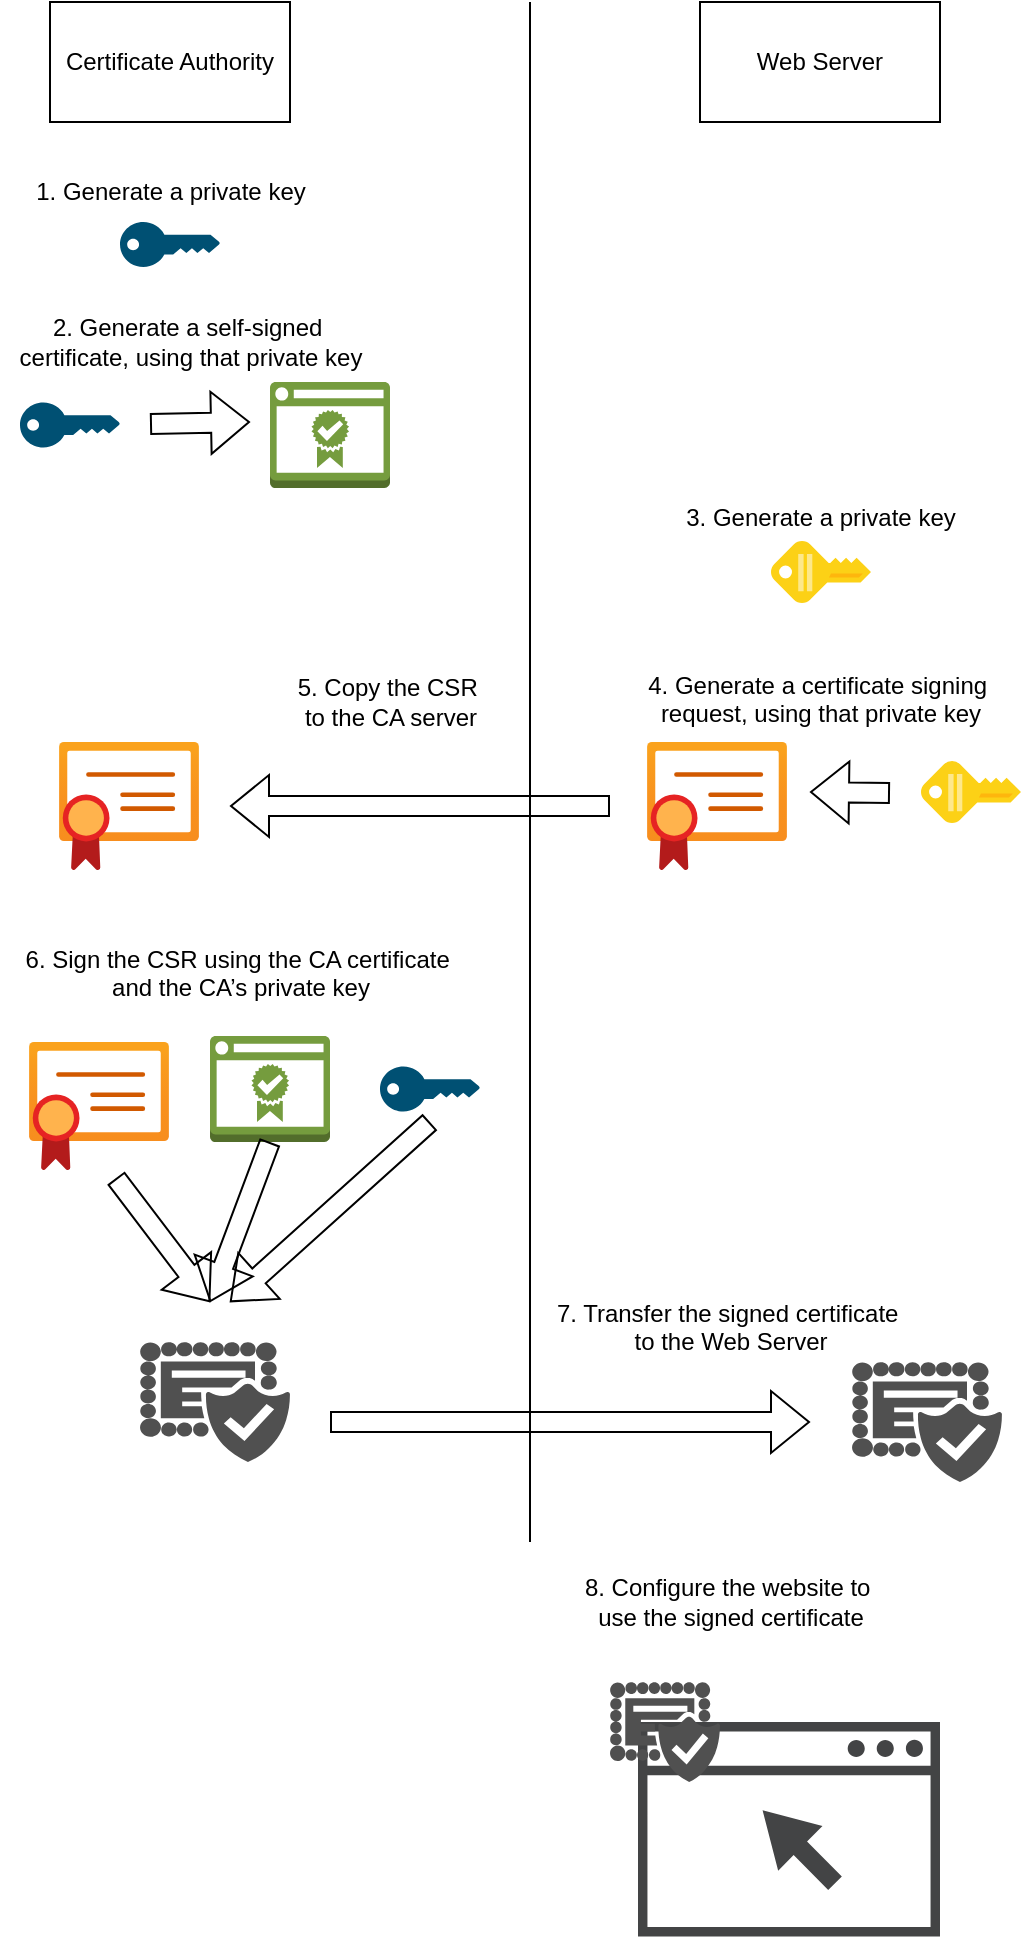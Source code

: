 <mxfile version="24.7.14">
  <diagram name="Page-1" id="AiL7bZ7KbTt2Lz5zMGhq">
    <mxGraphModel dx="1434" dy="732" grid="1" gridSize="10" guides="1" tooltips="1" connect="1" arrows="1" fold="1" page="1" pageScale="1" pageWidth="550" pageHeight="1100" math="0" shadow="0">
      <root>
        <mxCell id="0" />
        <mxCell id="1" parent="0" />
        <mxCell id="5FGAoFtcvU65pEh_txBX-4" value="Certificate Authority" style="rounded=0;whiteSpace=wrap;html=1;" vertex="1" parent="1">
          <mxGeometry x="40" y="40" width="120" height="60" as="geometry" />
        </mxCell>
        <mxCell id="5FGAoFtcvU65pEh_txBX-5" value="Web Server" style="rounded=0;whiteSpace=wrap;html=1;" vertex="1" parent="1">
          <mxGeometry x="365" y="40" width="120" height="60" as="geometry" />
        </mxCell>
        <mxCell id="5FGAoFtcvU65pEh_txBX-7" value="1. Generate a private key" style="text;html=1;align=center;verticalAlign=middle;resizable=0;points=[];autosize=1;strokeColor=none;fillColor=none;" vertex="1" parent="1">
          <mxGeometry x="20" y="120" width="160" height="30" as="geometry" />
        </mxCell>
        <mxCell id="5FGAoFtcvU65pEh_txBX-8" value="2. Generate a self-signed&amp;nbsp;&lt;div&gt;certificate,&amp;nbsp;&lt;span style=&quot;background-color: initial;&quot;&gt;using that private key&lt;/span&gt;&lt;/div&gt;" style="text;html=1;align=center;verticalAlign=middle;resizable=0;points=[];autosize=1;strokeColor=none;fillColor=none;" vertex="1" parent="1">
          <mxGeometry x="15" y="190" width="190" height="40" as="geometry" />
        </mxCell>
        <mxCell id="5FGAoFtcvU65pEh_txBX-9" value="" style="points=[[0,0.5,0],[0.24,0,0],[0.5,0.28,0],[0.995,0.475,0],[0.5,0.72,0],[0.24,1,0]];verticalLabelPosition=bottom;sketch=0;html=1;verticalAlign=top;aspect=fixed;align=center;pointerEvents=1;shape=mxgraph.cisco19.key;fillColor=#005073;strokeColor=none;" vertex="1" parent="1">
          <mxGeometry x="75" y="150" width="50" height="22.5" as="geometry" />
        </mxCell>
        <mxCell id="5FGAoFtcvU65pEh_txBX-10" value="" style="outlineConnect=0;dashed=0;verticalLabelPosition=bottom;verticalAlign=top;align=center;html=1;shape=mxgraph.aws3.certificate_manager_2;fillColor=#759C3E;gradientColor=none;" vertex="1" parent="1">
          <mxGeometry x="150" y="230" width="60" height="53" as="geometry" />
        </mxCell>
        <mxCell id="5FGAoFtcvU65pEh_txBX-11" value="" style="points=[[0,0.5,0],[0.24,0,0],[0.5,0.28,0],[0.995,0.475,0],[0.5,0.72,0],[0.24,1,0]];verticalLabelPosition=bottom;sketch=0;html=1;verticalAlign=top;aspect=fixed;align=center;pointerEvents=1;shape=mxgraph.cisco19.key;fillColor=#005073;strokeColor=none;" vertex="1" parent="1">
          <mxGeometry x="25" y="240.25" width="50" height="22.5" as="geometry" />
        </mxCell>
        <mxCell id="5FGAoFtcvU65pEh_txBX-12" value="" style="shape=flexArrow;endArrow=classic;html=1;rounded=0;" edge="1" parent="1">
          <mxGeometry width="50" height="50" relative="1" as="geometry">
            <mxPoint x="90" y="251" as="sourcePoint" />
            <mxPoint x="140" y="250" as="targetPoint" />
          </mxGeometry>
        </mxCell>
        <mxCell id="5FGAoFtcvU65pEh_txBX-13" value="3. Generate a private key" style="text;html=1;align=center;verticalAlign=middle;resizable=0;points=[];autosize=1;strokeColor=none;fillColor=none;" vertex="1" parent="1">
          <mxGeometry x="345" y="283" width="160" height="30" as="geometry" />
        </mxCell>
        <mxCell id="5FGAoFtcvU65pEh_txBX-15" value="" style="image;sketch=0;aspect=fixed;html=1;points=[];align=center;fontSize=12;image=img/lib/mscae/Key.svg;rotation=-90;" vertex="1" parent="1">
          <mxGeometry x="410" y="300" width="31" height="50" as="geometry" />
        </mxCell>
        <mxCell id="5FGAoFtcvU65pEh_txBX-17" value="&lt;div&gt;4. Generate a certificate&amp;nbsp;&lt;span style=&quot;background-color: initial;&quot;&gt;signing&amp;nbsp;&lt;/span&gt;&lt;/div&gt;&lt;div&gt;&lt;span style=&quot;background-color: initial;&quot;&gt;request,&amp;nbsp;&lt;/span&gt;&lt;span style=&quot;background-color: initial;&quot;&gt;using that private key&lt;/span&gt;&lt;/div&gt;&lt;div&gt;&lt;br&gt;&lt;/div&gt;" style="text;html=1;align=center;verticalAlign=middle;resizable=0;points=[];autosize=1;strokeColor=none;fillColor=none;" vertex="1" parent="1">
          <mxGeometry x="325" y="366" width="200" height="60" as="geometry" />
        </mxCell>
        <mxCell id="5FGAoFtcvU65pEh_txBX-21" value="" style="group" vertex="1" connectable="0" parent="1">
          <mxGeometry x="334" y="410" width="74.5" height="64" as="geometry" />
        </mxCell>
        <mxCell id="5FGAoFtcvU65pEh_txBX-19" value="" style="image;aspect=fixed;html=1;points=[];align=center;fontSize=12;image=img/lib/azure2/app_services/App_Service_Certificates.svg;" vertex="1" parent="5FGAoFtcvU65pEh_txBX-21">
          <mxGeometry x="4.5" width="70" height="64" as="geometry" />
        </mxCell>
        <mxCell id="5FGAoFtcvU65pEh_txBX-20" value="" style="shape=image;html=1;verticalAlign=top;verticalLabelPosition=bottom;labelBackgroundColor=#ffffff;imageAspect=0;aspect=fixed;image=https://cdn1.iconfinder.com/data/icons/iconoir-vol-3/24/question-mark-circle-128.png" vertex="1" parent="5FGAoFtcvU65pEh_txBX-21">
          <mxGeometry y="20" width="40" height="40" as="geometry" />
        </mxCell>
        <mxCell id="5FGAoFtcvU65pEh_txBX-25" value="" style="shape=flexArrow;endArrow=classic;html=1;rounded=0;" edge="1" parent="1">
          <mxGeometry width="50" height="50" relative="1" as="geometry">
            <mxPoint x="320" y="442" as="sourcePoint" />
            <mxPoint x="130" y="442" as="targetPoint" />
          </mxGeometry>
        </mxCell>
        <mxCell id="5FGAoFtcvU65pEh_txBX-26" value="5. Copy the CSR&amp;nbsp;&lt;div&gt;to the CA server&lt;/div&gt;" style="text;html=1;align=center;verticalAlign=middle;resizable=0;points=[];autosize=1;strokeColor=none;fillColor=none;" vertex="1" parent="1">
          <mxGeometry x="150" y="370" width="120" height="40" as="geometry" />
        </mxCell>
        <mxCell id="5FGAoFtcvU65pEh_txBX-27" value="" style="group" vertex="1" connectable="0" parent="1">
          <mxGeometry x="40" y="410" width="74.5" height="64" as="geometry" />
        </mxCell>
        <mxCell id="5FGAoFtcvU65pEh_txBX-28" value="" style="image;aspect=fixed;html=1;points=[];align=center;fontSize=12;image=img/lib/azure2/app_services/App_Service_Certificates.svg;" vertex="1" parent="5FGAoFtcvU65pEh_txBX-27">
          <mxGeometry x="4.5" width="70" height="64" as="geometry" />
        </mxCell>
        <mxCell id="5FGAoFtcvU65pEh_txBX-29" value="" style="shape=image;html=1;verticalAlign=top;verticalLabelPosition=bottom;labelBackgroundColor=#ffffff;imageAspect=0;aspect=fixed;image=https://cdn1.iconfinder.com/data/icons/iconoir-vol-3/24/question-mark-circle-128.png" vertex="1" parent="5FGAoFtcvU65pEh_txBX-27">
          <mxGeometry y="20" width="40" height="40" as="geometry" />
        </mxCell>
        <mxCell id="5FGAoFtcvU65pEh_txBX-31" value="&lt;div&gt;6. Sign the CSR using the CA certificate&amp;nbsp;&lt;/div&gt;&lt;div&gt;and the CA’s private key&lt;/div&gt;&lt;div&gt;&lt;br&gt;&lt;/div&gt;" style="text;html=1;align=center;verticalAlign=middle;resizable=0;points=[];autosize=1;strokeColor=none;fillColor=none;" vertex="1" parent="1">
          <mxGeometry x="15" y="503" width="240" height="60" as="geometry" />
        </mxCell>
        <mxCell id="5FGAoFtcvU65pEh_txBX-32" value="" style="outlineConnect=0;dashed=0;verticalLabelPosition=bottom;verticalAlign=top;align=center;html=1;shape=mxgraph.aws3.certificate_manager_2;fillColor=#759C3E;gradientColor=none;" vertex="1" parent="1">
          <mxGeometry x="120" y="557" width="60" height="53" as="geometry" />
        </mxCell>
        <mxCell id="5FGAoFtcvU65pEh_txBX-33" value="" style="points=[[0,0.5,0],[0.24,0,0],[0.5,0.28,0],[0.995,0.475,0],[0.5,0.72,0],[0.24,1,0]];verticalLabelPosition=bottom;sketch=0;html=1;verticalAlign=top;aspect=fixed;align=center;pointerEvents=1;shape=mxgraph.cisco19.key;fillColor=#005073;strokeColor=none;" vertex="1" parent="1">
          <mxGeometry x="205" y="572.25" width="50" height="22.5" as="geometry" />
        </mxCell>
        <mxCell id="5FGAoFtcvU65pEh_txBX-34" value="" style="group" vertex="1" connectable="0" parent="1">
          <mxGeometry x="25" y="560" width="74.5" height="64" as="geometry" />
        </mxCell>
        <mxCell id="5FGAoFtcvU65pEh_txBX-35" value="" style="image;aspect=fixed;html=1;points=[];align=center;fontSize=12;image=img/lib/azure2/app_services/App_Service_Certificates.svg;" vertex="1" parent="5FGAoFtcvU65pEh_txBX-34">
          <mxGeometry x="4.5" width="70" height="64" as="geometry" />
        </mxCell>
        <mxCell id="5FGAoFtcvU65pEh_txBX-36" value="" style="shape=image;html=1;verticalAlign=top;verticalLabelPosition=bottom;labelBackgroundColor=#ffffff;imageAspect=0;aspect=fixed;image=https://cdn1.iconfinder.com/data/icons/iconoir-vol-3/24/question-mark-circle-128.png" vertex="1" parent="5FGAoFtcvU65pEh_txBX-34">
          <mxGeometry y="20" width="40" height="40" as="geometry" />
        </mxCell>
        <mxCell id="5FGAoFtcvU65pEh_txBX-38" value="" style="shape=flexArrow;endArrow=classic;html=1;rounded=0;exitX=0.621;exitY=1.063;exitDx=0;exitDy=0;exitPerimeter=0;" edge="1" parent="1" source="5FGAoFtcvU65pEh_txBX-35">
          <mxGeometry width="50" height="50" relative="1" as="geometry">
            <mxPoint x="64.5" y="644.75" as="sourcePoint" />
            <mxPoint x="120" y="690" as="targetPoint" />
          </mxGeometry>
        </mxCell>
        <mxCell id="5FGAoFtcvU65pEh_txBX-39" value="" style="shape=flexArrow;endArrow=classic;html=1;rounded=0;exitX=0.5;exitY=1;exitDx=0;exitDy=0;exitPerimeter=0;" edge="1" parent="1" source="5FGAoFtcvU65pEh_txBX-32">
          <mxGeometry width="50" height="50" relative="1" as="geometry">
            <mxPoint x="83" y="638" as="sourcePoint" />
            <mxPoint x="120" y="690" as="targetPoint" />
          </mxGeometry>
        </mxCell>
        <mxCell id="5FGAoFtcvU65pEh_txBX-40" value="" style="shape=flexArrow;endArrow=classic;html=1;rounded=0;" edge="1" parent="1">
          <mxGeometry width="50" height="50" relative="1" as="geometry">
            <mxPoint x="230" y="600" as="sourcePoint" />
            <mxPoint x="130" y="690" as="targetPoint" />
          </mxGeometry>
        </mxCell>
        <mxCell id="5FGAoFtcvU65pEh_txBX-42" value="" style="sketch=0;pointerEvents=1;shadow=0;dashed=0;html=1;strokeColor=none;labelPosition=center;verticalLabelPosition=bottom;verticalAlign=top;align=center;fillColor=#505050;shape=mxgraph.mscae.intune.certificate" vertex="1" parent="1">
          <mxGeometry x="85" y="710" width="75" height="60" as="geometry" />
        </mxCell>
        <mxCell id="5FGAoFtcvU65pEh_txBX-44" value="&lt;div&gt;7. Transfer the signed certificate&amp;nbsp;&lt;/div&gt;&lt;div&gt;to the Web Server&lt;/div&gt;&lt;div&gt;&lt;br&gt;&lt;/div&gt;" style="text;html=1;align=center;verticalAlign=middle;resizable=0;points=[];autosize=1;strokeColor=none;fillColor=none;" vertex="1" parent="1">
          <mxGeometry x="280" y="680" width="200" height="60" as="geometry" />
        </mxCell>
        <mxCell id="5FGAoFtcvU65pEh_txBX-45" value="" style="shape=flexArrow;endArrow=classic;html=1;rounded=0;" edge="1" parent="1">
          <mxGeometry width="50" height="50" relative="1" as="geometry">
            <mxPoint x="180" y="750" as="sourcePoint" />
            <mxPoint x="420" y="750" as="targetPoint" />
          </mxGeometry>
        </mxCell>
        <mxCell id="5FGAoFtcvU65pEh_txBX-46" value="" style="endArrow=none;html=1;rounded=0;" edge="1" parent="1">
          <mxGeometry width="50" height="50" relative="1" as="geometry">
            <mxPoint x="280" y="810" as="sourcePoint" />
            <mxPoint x="280" y="40" as="targetPoint" />
          </mxGeometry>
        </mxCell>
        <mxCell id="5FGAoFtcvU65pEh_txBX-47" value="" style="sketch=0;pointerEvents=1;shadow=0;dashed=0;html=1;strokeColor=none;labelPosition=center;verticalLabelPosition=bottom;verticalAlign=top;align=center;fillColor=#505050;shape=mxgraph.mscae.intune.certificate" vertex="1" parent="1">
          <mxGeometry x="441" y="720" width="75" height="60" as="geometry" />
        </mxCell>
        <mxCell id="5FGAoFtcvU65pEh_txBX-48" value="8. Configure the website to&amp;nbsp;&lt;div&gt;use the signed certificate&lt;/div&gt;" style="text;html=1;align=center;verticalAlign=middle;resizable=0;points=[];autosize=1;strokeColor=none;fillColor=none;" vertex="1" parent="1">
          <mxGeometry x="295" y="820" width="170" height="40" as="geometry" />
        </mxCell>
        <mxCell id="5FGAoFtcvU65pEh_txBX-49" value="" style="sketch=0;pointerEvents=1;shadow=0;dashed=0;html=1;strokeColor=none;fillColor=#434445;aspect=fixed;labelPosition=center;verticalLabelPosition=bottom;verticalAlign=top;align=center;outlineConnect=0;shape=mxgraph.vvd.web_browser;" vertex="1" parent="1">
          <mxGeometry x="334" y="900" width="151" height="107.21" as="geometry" />
        </mxCell>
        <mxCell id="5FGAoFtcvU65pEh_txBX-50" value="" style="sketch=0;pointerEvents=1;shadow=0;dashed=0;html=1;strokeColor=none;labelPosition=center;verticalLabelPosition=bottom;verticalAlign=top;align=center;fillColor=#505050;shape=mxgraph.mscae.intune.certificate" vertex="1" parent="1">
          <mxGeometry x="320" y="880" width="55" height="50" as="geometry" />
        </mxCell>
        <mxCell id="5FGAoFtcvU65pEh_txBX-51" value="" style="image;sketch=0;aspect=fixed;html=1;points=[];align=center;fontSize=12;image=img/lib/mscae/Key.svg;rotation=-90;" vertex="1" parent="1">
          <mxGeometry x="485" y="410" width="31" height="50" as="geometry" />
        </mxCell>
        <mxCell id="5FGAoFtcvU65pEh_txBX-52" value="" style="shape=flexArrow;endArrow=classic;html=1;rounded=0;" edge="1" parent="1">
          <mxGeometry width="50" height="50" relative="1" as="geometry">
            <mxPoint x="460" y="435.5" as="sourcePoint" />
            <mxPoint x="420" y="435" as="targetPoint" />
          </mxGeometry>
        </mxCell>
      </root>
    </mxGraphModel>
  </diagram>
</mxfile>
